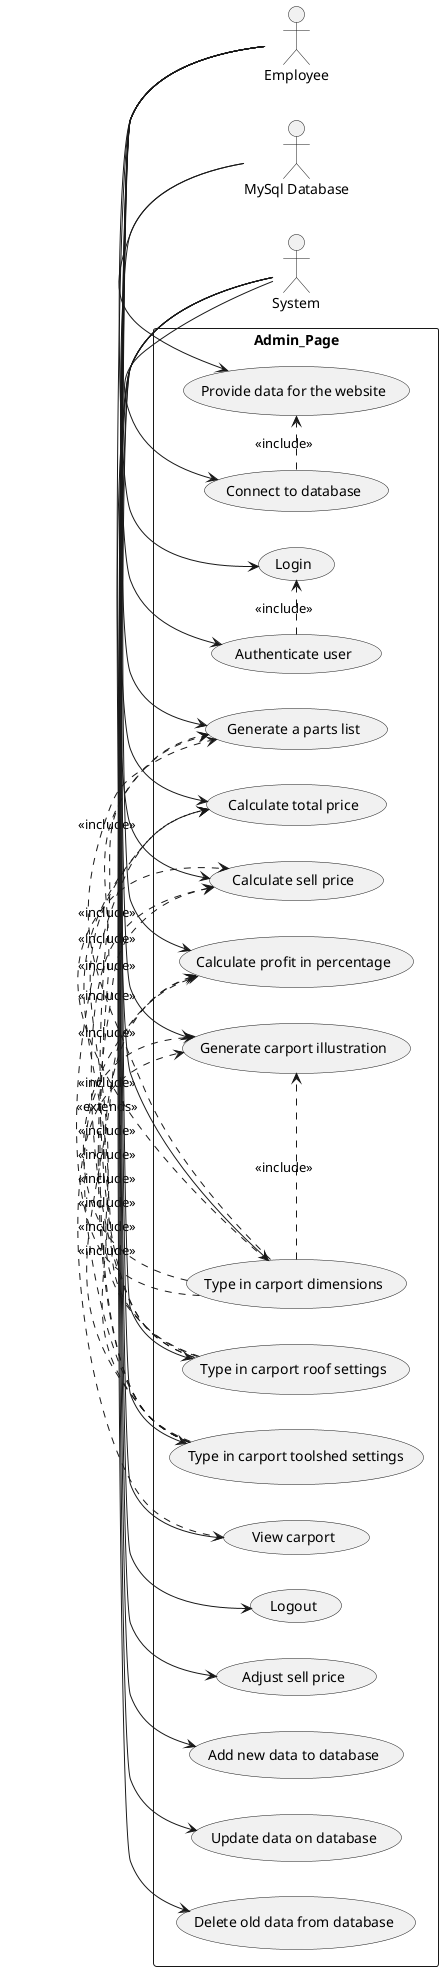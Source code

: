 
@startuml adminpage
  left to right direction

  rectangle Admin_Page {
    usecase "Connect to database" as us1
    usecase "Provide data for the website" as us2
    usecase "Authenticate user" as us3
    usecase "Login" as us4
    usecase "Logout" as us5
    usecase "Type in carport dimensions" as us6
    usecase "Type in carport roof settings" as us7
    usecase "Type in carport toolshed settings" as us8
    usecase "Generate a parts list" as us9
    usecase "Calculate total price" as us10
    usecase "Calculate sell price" as us11
    usecase "Calculate profit in percentage" as us12
    usecase "Adjust sell price" as us13
    usecase "Generate carport illustration" as us14
    usecase "View carport" as us15
    usecase "Add new data to database" as us16
    usecase "Update data on database" as us17
    usecase "Delete old data from database" as us18
  }

  us1 .> us2 : <<include>>
  us3 .> us4 : <<include>>
  us6 .> us9 : <<include>>
  us7 .> us9 : <<include>>
  us8 .> us9 : <<include>>
  us6 .> us10 : <<include>>
  us7 .> us10 : <<include>>
  us8 .> us10 : <<include>>
  us6 .> us11 : <<include>>
  us7 .> us11 : <<include>>
  us8 .> us11 : <<include>>
  us6 .> us12 : <<include>>
  us7 .> us12 : <<include>>
  us8 .> us12 : <<include>>
  us6 .> us14 : <<include>>
  us8 .> us14 : <<include>>
  us15 .> us14 : <<extends>>

  actor "MySql Database" as DB
  actor "Employee" as Employee
  actor "System" as System

  System -> us1
  DB -> us2
  DB -> us3
  Employee -> us4
  Employee -> us5
  Employee -> us6
  Employee -> us7
  Employee -> us8
  System -> us9
  System -> us10
  System -> us11
  System -> us12
  Employee -> us13
  System -> us14
  Employee -> us15
  Employee -> us16
  Employee -> us17
  Employee -> us18

@enduml
